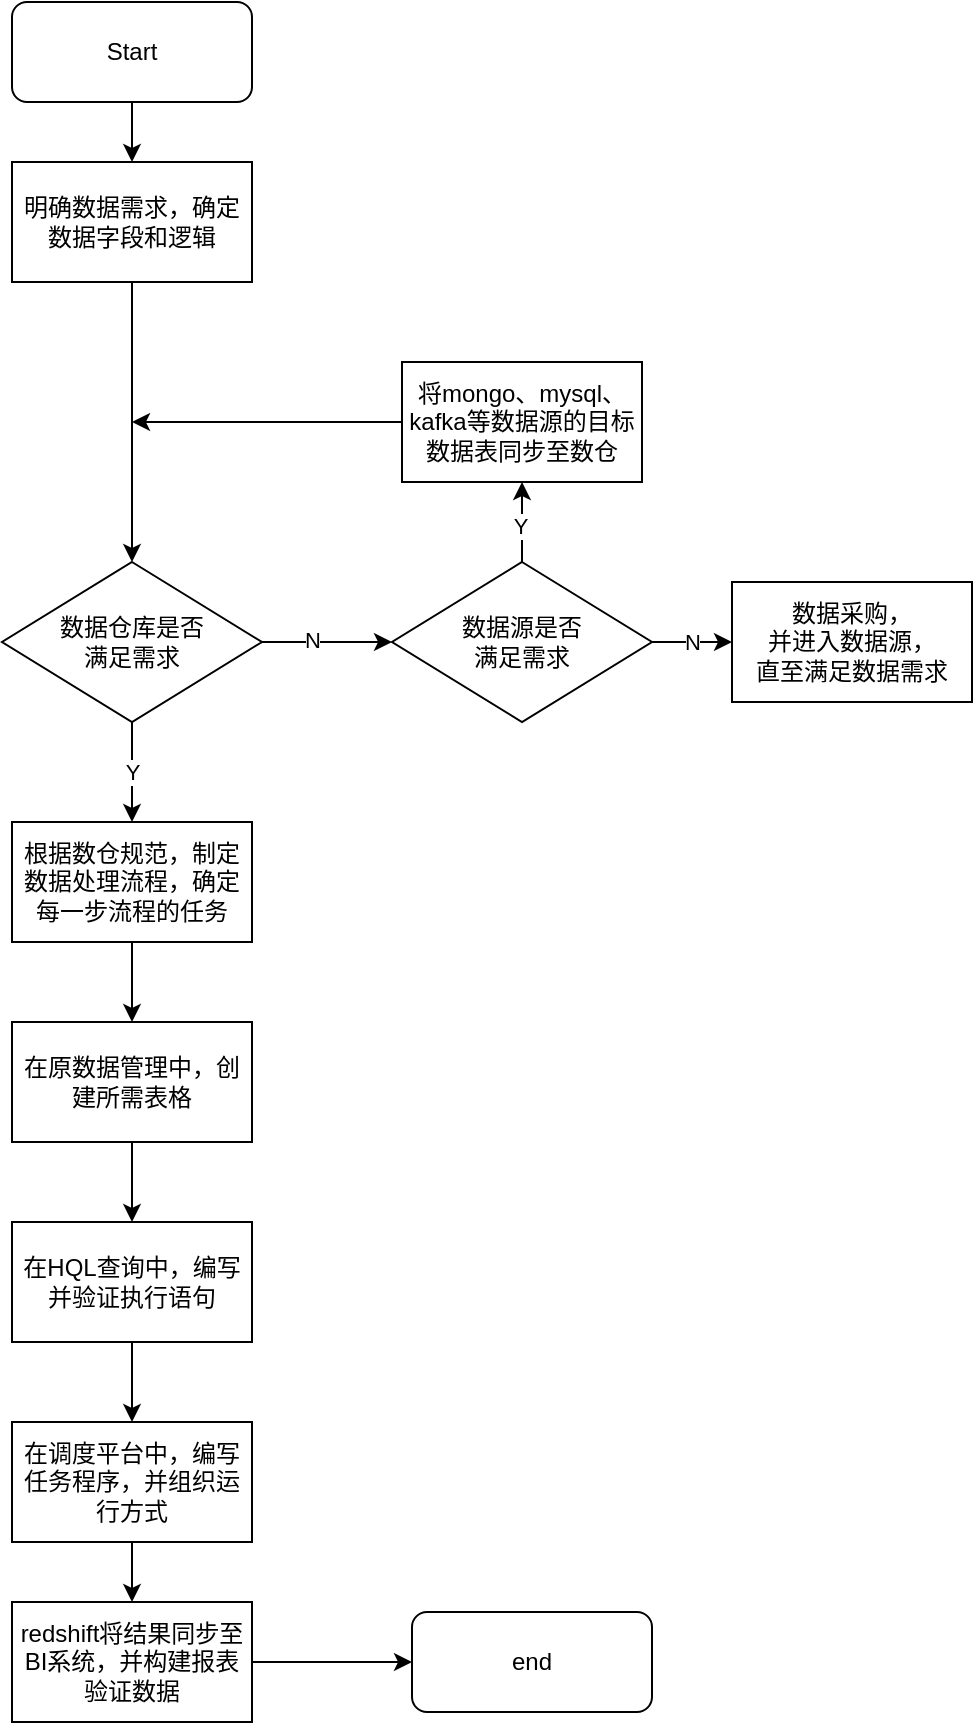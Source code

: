 <mxfile version="20.4.2" type="github">
  <diagram id="prtHgNgQTEPvFCAcTncT" name="Page-1">
    <mxGraphModel dx="1440" dy="794" grid="1" gridSize="10" guides="1" tooltips="1" connect="1" arrows="1" fold="1" page="1" pageScale="1" pageWidth="827" pageHeight="1169" math="0" shadow="0">
      <root>
        <mxCell id="0" />
        <mxCell id="1" parent="0" />
        <mxCell id="Xu5Bb9DvXguf_U5tg7rQ-3" value="Start" style="rounded=1;whiteSpace=wrap;html=1;" vertex="1" parent="1">
          <mxGeometry x="120" y="20" width="120" height="50" as="geometry" />
        </mxCell>
        <mxCell id="Xu5Bb9DvXguf_U5tg7rQ-12" value="" style="edgeStyle=orthogonalEdgeStyle;rounded=0;orthogonalLoop=1;jettySize=auto;html=1;" edge="1" parent="1" source="Xu5Bb9DvXguf_U5tg7rQ-2" target="Xu5Bb9DvXguf_U5tg7rQ-4">
          <mxGeometry relative="1" as="geometry" />
        </mxCell>
        <mxCell id="Xu5Bb9DvXguf_U5tg7rQ-2" value="明确数据需求，确定数据字段和逻辑" style="rounded=0;whiteSpace=wrap;html=1;" vertex="1" parent="1">
          <mxGeometry x="120" y="100" width="120" height="60" as="geometry" />
        </mxCell>
        <mxCell id="Xu5Bb9DvXguf_U5tg7rQ-14" style="edgeStyle=orthogonalEdgeStyle;rounded=0;orthogonalLoop=1;jettySize=auto;html=1;exitX=1;exitY=0.5;exitDx=0;exitDy=0;" edge="1" parent="1" source="Xu5Bb9DvXguf_U5tg7rQ-4" target="Xu5Bb9DvXguf_U5tg7rQ-16">
          <mxGeometry relative="1" as="geometry">
            <mxPoint x="300" y="410" as="targetPoint" />
          </mxGeometry>
        </mxCell>
        <mxCell id="Xu5Bb9DvXguf_U5tg7rQ-15" value="N" style="edgeLabel;html=1;align=center;verticalAlign=middle;resizable=0;points=[];" vertex="1" connectable="0" parent="Xu5Bb9DvXguf_U5tg7rQ-14">
          <mxGeometry x="-0.231" y="1" relative="1" as="geometry">
            <mxPoint as="offset" />
          </mxGeometry>
        </mxCell>
        <mxCell id="Xu5Bb9DvXguf_U5tg7rQ-26" value="Y" style="edgeStyle=orthogonalEdgeStyle;rounded=0;orthogonalLoop=1;jettySize=auto;html=1;" edge="1" parent="1" source="Xu5Bb9DvXguf_U5tg7rQ-4" target="Xu5Bb9DvXguf_U5tg7rQ-25">
          <mxGeometry relative="1" as="geometry" />
        </mxCell>
        <mxCell id="Xu5Bb9DvXguf_U5tg7rQ-4" value="数据仓库是否&lt;br&gt;满足需求" style="rhombus;whiteSpace=wrap;html=1;" vertex="1" parent="1">
          <mxGeometry x="115" y="300" width="130" height="80" as="geometry" />
        </mxCell>
        <mxCell id="Xu5Bb9DvXguf_U5tg7rQ-6" value="" style="endArrow=classic;html=1;rounded=0;" edge="1" parent="1" source="Xu5Bb9DvXguf_U5tg7rQ-3" target="Xu5Bb9DvXguf_U5tg7rQ-2">
          <mxGeometry relative="1" as="geometry">
            <mxPoint x="240" y="180" as="sourcePoint" />
            <mxPoint x="340" y="180" as="targetPoint" />
          </mxGeometry>
        </mxCell>
        <mxCell id="Xu5Bb9DvXguf_U5tg7rQ-19" value="N" style="edgeStyle=orthogonalEdgeStyle;rounded=0;orthogonalLoop=1;jettySize=auto;html=1;" edge="1" parent="1" source="Xu5Bb9DvXguf_U5tg7rQ-16" target="Xu5Bb9DvXguf_U5tg7rQ-18">
          <mxGeometry relative="1" as="geometry" />
        </mxCell>
        <mxCell id="Xu5Bb9DvXguf_U5tg7rQ-22" value="" style="edgeStyle=orthogonalEdgeStyle;rounded=0;orthogonalLoop=1;jettySize=auto;html=1;" edge="1" parent="1" source="Xu5Bb9DvXguf_U5tg7rQ-16" target="Xu5Bb9DvXguf_U5tg7rQ-21">
          <mxGeometry relative="1" as="geometry" />
        </mxCell>
        <mxCell id="Xu5Bb9DvXguf_U5tg7rQ-23" value="Y" style="edgeLabel;html=1;align=center;verticalAlign=middle;resizable=0;points=[];" vertex="1" connectable="0" parent="Xu5Bb9DvXguf_U5tg7rQ-22">
          <mxGeometry x="-0.08" y="1" relative="1" as="geometry">
            <mxPoint as="offset" />
          </mxGeometry>
        </mxCell>
        <mxCell id="Xu5Bb9DvXguf_U5tg7rQ-16" value="数据源是否&lt;br&gt;满足需求" style="rhombus;whiteSpace=wrap;html=1;" vertex="1" parent="1">
          <mxGeometry x="310" y="300" width="130" height="80" as="geometry" />
        </mxCell>
        <mxCell id="Xu5Bb9DvXguf_U5tg7rQ-18" value="数据采购，&lt;br&gt;并进入数据源，&lt;br&gt;直至满足数据需求" style="rounded=0;whiteSpace=wrap;html=1;" vertex="1" parent="1">
          <mxGeometry x="480" y="310" width="120" height="60" as="geometry" />
        </mxCell>
        <mxCell id="Xu5Bb9DvXguf_U5tg7rQ-21" value="将mongo、mysql、kafka等数据源的目标数据表同步至数仓" style="whiteSpace=wrap;html=1;" vertex="1" parent="1">
          <mxGeometry x="315" y="200" width="120" height="60" as="geometry" />
        </mxCell>
        <mxCell id="Xu5Bb9DvXguf_U5tg7rQ-24" value="" style="endArrow=classic;html=1;rounded=0;" edge="1" parent="1" source="Xu5Bb9DvXguf_U5tg7rQ-21">
          <mxGeometry width="50" height="50" relative="1" as="geometry">
            <mxPoint x="240" y="270" as="sourcePoint" />
            <mxPoint x="180" y="230" as="targetPoint" />
          </mxGeometry>
        </mxCell>
        <mxCell id="Xu5Bb9DvXguf_U5tg7rQ-28" value="" style="edgeStyle=orthogonalEdgeStyle;rounded=0;orthogonalLoop=1;jettySize=auto;html=1;" edge="1" parent="1" source="Xu5Bb9DvXguf_U5tg7rQ-25" target="Xu5Bb9DvXguf_U5tg7rQ-27">
          <mxGeometry relative="1" as="geometry" />
        </mxCell>
        <mxCell id="Xu5Bb9DvXguf_U5tg7rQ-25" value="根据数仓规范，制定&lt;br&gt;数据处理流程，确定每一步流程的任务" style="whiteSpace=wrap;html=1;" vertex="1" parent="1">
          <mxGeometry x="120" y="430" width="120" height="60" as="geometry" />
        </mxCell>
        <mxCell id="Xu5Bb9DvXguf_U5tg7rQ-39" value="" style="edgeStyle=orthogonalEdgeStyle;rounded=0;orthogonalLoop=1;jettySize=auto;html=1;" edge="1" parent="1" source="Xu5Bb9DvXguf_U5tg7rQ-27" target="Xu5Bb9DvXguf_U5tg7rQ-37">
          <mxGeometry relative="1" as="geometry" />
        </mxCell>
        <mxCell id="Xu5Bb9DvXguf_U5tg7rQ-27" value="在原数据管理中，创建所需表格" style="whiteSpace=wrap;html=1;" vertex="1" parent="1">
          <mxGeometry x="120" y="530" width="120" height="60" as="geometry" />
        </mxCell>
        <mxCell id="Xu5Bb9DvXguf_U5tg7rQ-34" value="" style="edgeStyle=orthogonalEdgeStyle;rounded=0;orthogonalLoop=1;jettySize=auto;html=1;" edge="1" parent="1" source="Xu5Bb9DvXguf_U5tg7rQ-29" target="Xu5Bb9DvXguf_U5tg7rQ-33">
          <mxGeometry relative="1" as="geometry" />
        </mxCell>
        <mxCell id="Xu5Bb9DvXguf_U5tg7rQ-29" value="在调度平台中，编写任务程序，并组织运行方式" style="whiteSpace=wrap;html=1;" vertex="1" parent="1">
          <mxGeometry x="120" y="730" width="120" height="60" as="geometry" />
        </mxCell>
        <mxCell id="Xu5Bb9DvXguf_U5tg7rQ-36" value="" style="edgeStyle=orthogonalEdgeStyle;rounded=0;orthogonalLoop=1;jettySize=auto;html=1;" edge="1" parent="1" source="Xu5Bb9DvXguf_U5tg7rQ-33" target="Xu5Bb9DvXguf_U5tg7rQ-35">
          <mxGeometry relative="1" as="geometry" />
        </mxCell>
        <mxCell id="Xu5Bb9DvXguf_U5tg7rQ-33" value="redshift将结果同步至BI系统，并构建报表验证数据" style="whiteSpace=wrap;html=1;" vertex="1" parent="1">
          <mxGeometry x="120" y="820" width="120" height="60" as="geometry" />
        </mxCell>
        <mxCell id="Xu5Bb9DvXguf_U5tg7rQ-35" value="end" style="rounded=1;whiteSpace=wrap;html=1;" vertex="1" parent="1">
          <mxGeometry x="320" y="825" width="120" height="50" as="geometry" />
        </mxCell>
        <mxCell id="Xu5Bb9DvXguf_U5tg7rQ-40" value="" style="edgeStyle=orthogonalEdgeStyle;rounded=0;orthogonalLoop=1;jettySize=auto;html=1;" edge="1" parent="1" source="Xu5Bb9DvXguf_U5tg7rQ-37" target="Xu5Bb9DvXguf_U5tg7rQ-29">
          <mxGeometry relative="1" as="geometry" />
        </mxCell>
        <mxCell id="Xu5Bb9DvXguf_U5tg7rQ-37" value="在HQL查询中，编写并验证执行语句" style="whiteSpace=wrap;html=1;" vertex="1" parent="1">
          <mxGeometry x="120" y="630" width="120" height="60" as="geometry" />
        </mxCell>
      </root>
    </mxGraphModel>
  </diagram>
</mxfile>
